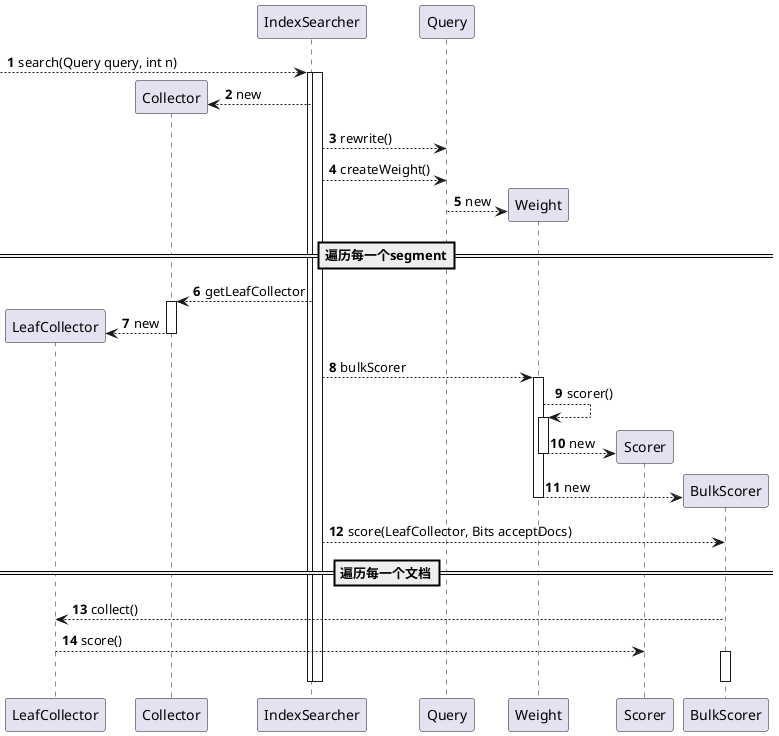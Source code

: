 @startuml
participant LeafCollector
participant Collector
participant IndexSearcher
participant Query
participant Weight
participant Scorer
participant BulkScorer

autonumber
--> IndexSearcher : search(Query query, int n)
activate IndexSearcher
    activate IndexSearcher
        create Collector
        IndexSearcher --> Collector : new
        IndexSearcher --> Query : rewrite()
        IndexSearcher --> Query : createWeight()
        create Weight
        Query --> Weight : new
        ==遍历每一个segment==
        IndexSearcher --> Collector : getLeafCollector
        activate Collector
            create LeafCollector
            Collector --> LeafCollector : new
        deactivate Collector
        IndexSearcher --> Weight : bulkScorer
        activate Weight
            Weight --> Weight : scorer()
            activate Weight
                create Scorer
                Weight --> Scorer : new
            deactivate Weight
            create BulkScorer
            Weight --> BulkScorer : new
        deactivate Weight
        IndexSearcher --> BulkScorer : score(LeafCollector, Bits acceptDocs)
        ==遍历每一个文档==
        BulkScorer --> LeafCollector : collect()
        LeafCollector --> Scorer : score()
        activate BulkScorer
        deactivate BulkScorer
    deactivate IndexSearcher
deactivate IndexSearcher

@enduml
